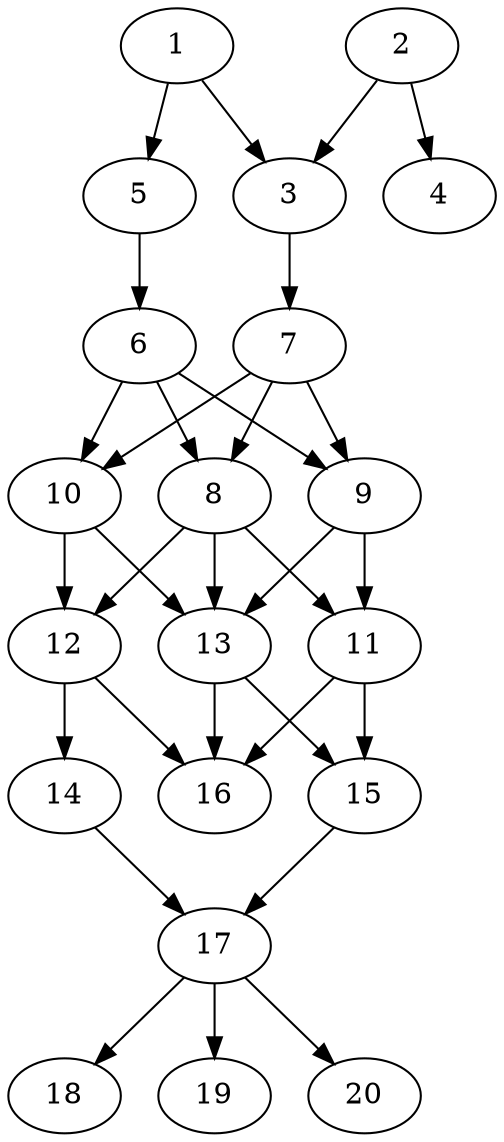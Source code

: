 // DAG automatically generated by daggen at Sat Jul 27 15:36:52 2019
// ./daggen --dot -n 20 --ccr 0.3 --fat 0.4 --regular 0.5 --density 0.8 --mindata 5242880 --maxdata 52428800 
digraph G {
  1 [size="60084907", alpha="0.15", expect_size="18025472"] 
  1 -> 3 [size ="18025472"]
  1 -> 5 [size ="18025472"]
  2 [size="95972693", alpha="0.20", expect_size="28791808"] 
  2 -> 3 [size ="28791808"]
  2 -> 4 [size ="28791808"]
  3 [size="151968427", alpha="0.10", expect_size="45590528"] 
  3 -> 7 [size ="45590528"]
  4 [size="80274773", alpha="0.18", expect_size="24082432"] 
  5 [size="146892800", alpha="0.01", expect_size="44067840"] 
  5 -> 6 [size ="44067840"]
  6 [size="149845333", alpha="0.20", expect_size="44953600"] 
  6 -> 8 [size ="44953600"]
  6 -> 9 [size ="44953600"]
  6 -> 10 [size ="44953600"]
  7 [size="172479147", alpha="0.08", expect_size="51743744"] 
  7 -> 8 [size ="51743744"]
  7 -> 9 [size ="51743744"]
  7 -> 10 [size ="51743744"]
  8 [size="137441280", alpha="0.16", expect_size="41232384"] 
  8 -> 11 [size ="41232384"]
  8 -> 12 [size ="41232384"]
  8 -> 13 [size ="41232384"]
  9 [size="64027307", alpha="0.09", expect_size="19208192"] 
  9 -> 11 [size ="19208192"]
  9 -> 13 [size ="19208192"]
  10 [size="165331627", alpha="0.11", expect_size="49599488"] 
  10 -> 12 [size ="49599488"]
  10 -> 13 [size ="49599488"]
  11 [size="90941440", alpha="0.06", expect_size="27282432"] 
  11 -> 15 [size ="27282432"]
  11 -> 16 [size ="27282432"]
  12 [size="55425707", alpha="0.05", expect_size="16627712"] 
  12 -> 14 [size ="16627712"]
  12 -> 16 [size ="16627712"]
  13 [size="54900053", alpha="0.14", expect_size="16470016"] 
  13 -> 15 [size ="16470016"]
  13 -> 16 [size ="16470016"]
  14 [size="135069013", alpha="0.06", expect_size="40520704"] 
  14 -> 17 [size ="40520704"]
  15 [size="120384853", alpha="0.11", expect_size="36115456"] 
  15 -> 17 [size ="36115456"]
  16 [size="127890773", alpha="0.04", expect_size="38367232"] 
  17 [size="126382080", alpha="0.05", expect_size="37914624"] 
  17 -> 18 [size ="37914624"]
  17 -> 19 [size ="37914624"]
  17 -> 20 [size ="37914624"]
  18 [size="31040853", alpha="0.14", expect_size="9312256"] 
  19 [size="155719680", alpha="0.06", expect_size="46715904"] 
  20 [size="66450773", alpha="0.11", expect_size="19935232"] 
}
